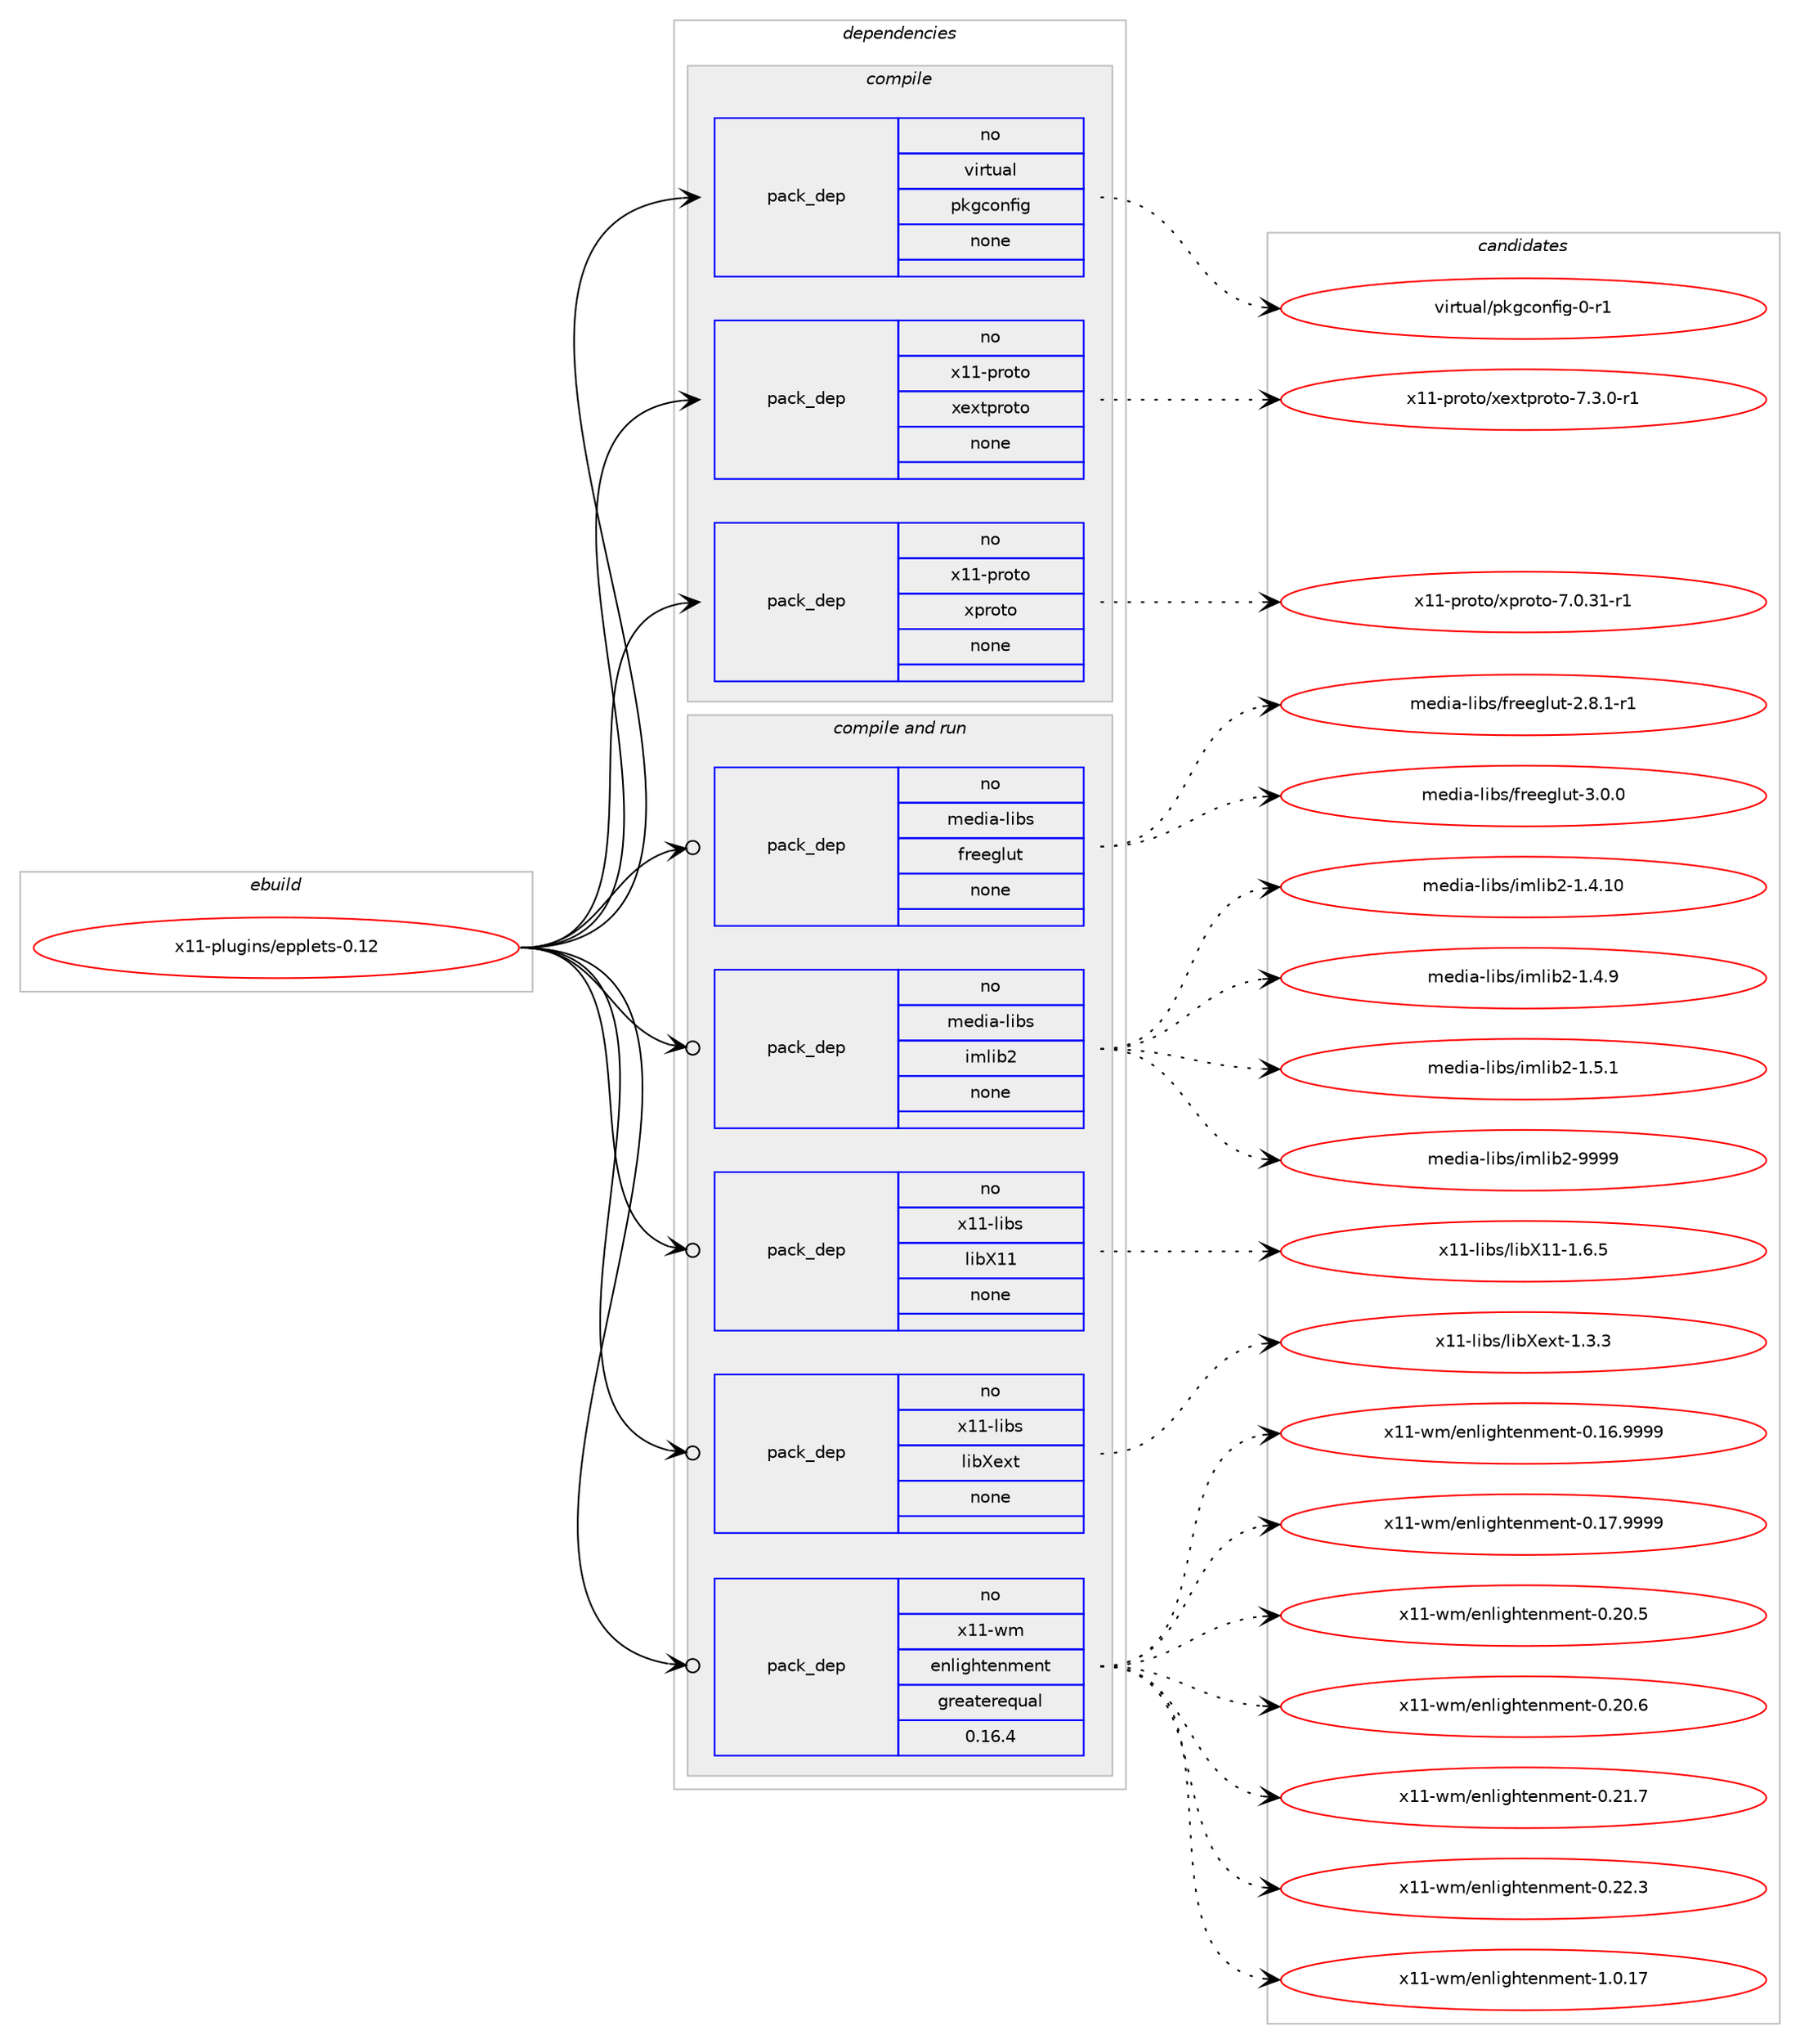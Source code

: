 digraph prolog {

# *************
# Graph options
# *************

newrank=true;
concentrate=true;
compound=true;
graph [rankdir=LR,fontname=Helvetica,fontsize=10,ranksep=1.5];#, ranksep=2.5, nodesep=0.2];
edge  [arrowhead=vee];
node  [fontname=Helvetica,fontsize=10];

# **********
# The ebuild
# **********

subgraph cluster_leftcol {
color=gray;
rank=same;
label=<<i>ebuild</i>>;
id [label="x11-plugins/epplets-0.12", color=red, width=4, href="../x11-plugins/epplets-0.12.svg"];
}

# ****************
# The dependencies
# ****************

subgraph cluster_midcol {
color=gray;
label=<<i>dependencies</i>>;
subgraph cluster_compile {
fillcolor="#eeeeee";
style=filled;
label=<<i>compile</i>>;
subgraph pack7977 {
dependency9330 [label=<<TABLE BORDER="0" CELLBORDER="1" CELLSPACING="0" CELLPADDING="4" WIDTH="220"><TR><TD ROWSPAN="6" CELLPADDING="30">pack_dep</TD></TR><TR><TD WIDTH="110">no</TD></TR><TR><TD>virtual</TD></TR><TR><TD>pkgconfig</TD></TR><TR><TD>none</TD></TR><TR><TD></TD></TR></TABLE>>, shape=none, color=blue];
}
id:e -> dependency9330:w [weight=20,style="solid",arrowhead="vee"];
subgraph pack7978 {
dependency9331 [label=<<TABLE BORDER="0" CELLBORDER="1" CELLSPACING="0" CELLPADDING="4" WIDTH="220"><TR><TD ROWSPAN="6" CELLPADDING="30">pack_dep</TD></TR><TR><TD WIDTH="110">no</TD></TR><TR><TD>x11-proto</TD></TR><TR><TD>xextproto</TD></TR><TR><TD>none</TD></TR><TR><TD></TD></TR></TABLE>>, shape=none, color=blue];
}
id:e -> dependency9331:w [weight=20,style="solid",arrowhead="vee"];
subgraph pack7979 {
dependency9332 [label=<<TABLE BORDER="0" CELLBORDER="1" CELLSPACING="0" CELLPADDING="4" WIDTH="220"><TR><TD ROWSPAN="6" CELLPADDING="30">pack_dep</TD></TR><TR><TD WIDTH="110">no</TD></TR><TR><TD>x11-proto</TD></TR><TR><TD>xproto</TD></TR><TR><TD>none</TD></TR><TR><TD></TD></TR></TABLE>>, shape=none, color=blue];
}
id:e -> dependency9332:w [weight=20,style="solid",arrowhead="vee"];
}
subgraph cluster_compileandrun {
fillcolor="#eeeeee";
style=filled;
label=<<i>compile and run</i>>;
subgraph pack7980 {
dependency9333 [label=<<TABLE BORDER="0" CELLBORDER="1" CELLSPACING="0" CELLPADDING="4" WIDTH="220"><TR><TD ROWSPAN="6" CELLPADDING="30">pack_dep</TD></TR><TR><TD WIDTH="110">no</TD></TR><TR><TD>media-libs</TD></TR><TR><TD>freeglut</TD></TR><TR><TD>none</TD></TR><TR><TD></TD></TR></TABLE>>, shape=none, color=blue];
}
id:e -> dependency9333:w [weight=20,style="solid",arrowhead="odotvee"];
subgraph pack7981 {
dependency9334 [label=<<TABLE BORDER="0" CELLBORDER="1" CELLSPACING="0" CELLPADDING="4" WIDTH="220"><TR><TD ROWSPAN="6" CELLPADDING="30">pack_dep</TD></TR><TR><TD WIDTH="110">no</TD></TR><TR><TD>media-libs</TD></TR><TR><TD>imlib2</TD></TR><TR><TD>none</TD></TR><TR><TD></TD></TR></TABLE>>, shape=none, color=blue];
}
id:e -> dependency9334:w [weight=20,style="solid",arrowhead="odotvee"];
subgraph pack7982 {
dependency9335 [label=<<TABLE BORDER="0" CELLBORDER="1" CELLSPACING="0" CELLPADDING="4" WIDTH="220"><TR><TD ROWSPAN="6" CELLPADDING="30">pack_dep</TD></TR><TR><TD WIDTH="110">no</TD></TR><TR><TD>x11-libs</TD></TR><TR><TD>libX11</TD></TR><TR><TD>none</TD></TR><TR><TD></TD></TR></TABLE>>, shape=none, color=blue];
}
id:e -> dependency9335:w [weight=20,style="solid",arrowhead="odotvee"];
subgraph pack7983 {
dependency9336 [label=<<TABLE BORDER="0" CELLBORDER="1" CELLSPACING="0" CELLPADDING="4" WIDTH="220"><TR><TD ROWSPAN="6" CELLPADDING="30">pack_dep</TD></TR><TR><TD WIDTH="110">no</TD></TR><TR><TD>x11-libs</TD></TR><TR><TD>libXext</TD></TR><TR><TD>none</TD></TR><TR><TD></TD></TR></TABLE>>, shape=none, color=blue];
}
id:e -> dependency9336:w [weight=20,style="solid",arrowhead="odotvee"];
subgraph pack7984 {
dependency9337 [label=<<TABLE BORDER="0" CELLBORDER="1" CELLSPACING="0" CELLPADDING="4" WIDTH="220"><TR><TD ROWSPAN="6" CELLPADDING="30">pack_dep</TD></TR><TR><TD WIDTH="110">no</TD></TR><TR><TD>x11-wm</TD></TR><TR><TD>enlightenment</TD></TR><TR><TD>greaterequal</TD></TR><TR><TD>0.16.4</TD></TR></TABLE>>, shape=none, color=blue];
}
id:e -> dependency9337:w [weight=20,style="solid",arrowhead="odotvee"];
}
subgraph cluster_run {
fillcolor="#eeeeee";
style=filled;
label=<<i>run</i>>;
}
}

# **************
# The candidates
# **************

subgraph cluster_choices {
rank=same;
color=gray;
label=<<i>candidates</i>>;

subgraph choice7977 {
color=black;
nodesep=1;
choice11810511411611797108471121071039911111010210510345484511449 [label="virtual/pkgconfig-0-r1", color=red, width=4,href="../virtual/pkgconfig-0-r1.svg"];
dependency9330:e -> choice11810511411611797108471121071039911111010210510345484511449:w [style=dotted,weight="100"];
}
subgraph choice7978 {
color=black;
nodesep=1;
choice120494945112114111116111471201011201161121141111161114555465146484511449 [label="x11-proto/xextproto-7.3.0-r1", color=red, width=4,href="../x11-proto/xextproto-7.3.0-r1.svg"];
dependency9331:e -> choice120494945112114111116111471201011201161121141111161114555465146484511449:w [style=dotted,weight="100"];
}
subgraph choice7979 {
color=black;
nodesep=1;
choice12049494511211411111611147120112114111116111455546484651494511449 [label="x11-proto/xproto-7.0.31-r1", color=red, width=4,href="../x11-proto/xproto-7.0.31-r1.svg"];
dependency9332:e -> choice12049494511211411111611147120112114111116111455546484651494511449:w [style=dotted,weight="100"];
}
subgraph choice7980 {
color=black;
nodesep=1;
choice109101100105974510810598115471021141011011031081171164550465646494511449 [label="media-libs/freeglut-2.8.1-r1", color=red, width=4,href="../media-libs/freeglut-2.8.1-r1.svg"];
choice10910110010597451081059811547102114101101103108117116455146484648 [label="media-libs/freeglut-3.0.0", color=red, width=4,href="../media-libs/freeglut-3.0.0.svg"];
dependency9333:e -> choice109101100105974510810598115471021141011011031081171164550465646494511449:w [style=dotted,weight="100"];
dependency9333:e -> choice10910110010597451081059811547102114101101103108117116455146484648:w [style=dotted,weight="100"];
}
subgraph choice7981 {
color=black;
nodesep=1;
choice10910110010597451081059811547105109108105985045494652464948 [label="media-libs/imlib2-1.4.10", color=red, width=4,href="../media-libs/imlib2-1.4.10.svg"];
choice109101100105974510810598115471051091081059850454946524657 [label="media-libs/imlib2-1.4.9", color=red, width=4,href="../media-libs/imlib2-1.4.9.svg"];
choice109101100105974510810598115471051091081059850454946534649 [label="media-libs/imlib2-1.5.1", color=red, width=4,href="../media-libs/imlib2-1.5.1.svg"];
choice1091011001059745108105981154710510910810598504557575757 [label="media-libs/imlib2-9999", color=red, width=4,href="../media-libs/imlib2-9999.svg"];
dependency9334:e -> choice10910110010597451081059811547105109108105985045494652464948:w [style=dotted,weight="100"];
dependency9334:e -> choice109101100105974510810598115471051091081059850454946524657:w [style=dotted,weight="100"];
dependency9334:e -> choice109101100105974510810598115471051091081059850454946534649:w [style=dotted,weight="100"];
dependency9334:e -> choice1091011001059745108105981154710510910810598504557575757:w [style=dotted,weight="100"];
}
subgraph choice7982 {
color=black;
nodesep=1;
choice120494945108105981154710810598884949454946544653 [label="x11-libs/libX11-1.6.5", color=red, width=4,href="../x11-libs/libX11-1.6.5.svg"];
dependency9335:e -> choice120494945108105981154710810598884949454946544653:w [style=dotted,weight="100"];
}
subgraph choice7983 {
color=black;
nodesep=1;
choice12049494510810598115471081059888101120116454946514651 [label="x11-libs/libXext-1.3.3", color=red, width=4,href="../x11-libs/libXext-1.3.3.svg"];
dependency9336:e -> choice12049494510810598115471081059888101120116454946514651:w [style=dotted,weight="100"];
}
subgraph choice7984 {
color=black;
nodesep=1;
choice1204949451191094710111010810510310411610111010910111011645484649544657575757 [label="x11-wm/enlightenment-0.16.9999", color=red, width=4,href="../x11-wm/enlightenment-0.16.9999.svg"];
choice1204949451191094710111010810510310411610111010910111011645484649554657575757 [label="x11-wm/enlightenment-0.17.9999", color=red, width=4,href="../x11-wm/enlightenment-0.17.9999.svg"];
choice1204949451191094710111010810510310411610111010910111011645484650484653 [label="x11-wm/enlightenment-0.20.5", color=red, width=4,href="../x11-wm/enlightenment-0.20.5.svg"];
choice1204949451191094710111010810510310411610111010910111011645484650484654 [label="x11-wm/enlightenment-0.20.6", color=red, width=4,href="../x11-wm/enlightenment-0.20.6.svg"];
choice1204949451191094710111010810510310411610111010910111011645484650494655 [label="x11-wm/enlightenment-0.21.7", color=red, width=4,href="../x11-wm/enlightenment-0.21.7.svg"];
choice1204949451191094710111010810510310411610111010910111011645484650504651 [label="x11-wm/enlightenment-0.22.3", color=red, width=4,href="../x11-wm/enlightenment-0.22.3.svg"];
choice1204949451191094710111010810510310411610111010910111011645494648464955 [label="x11-wm/enlightenment-1.0.17", color=red, width=4,href="../x11-wm/enlightenment-1.0.17.svg"];
dependency9337:e -> choice1204949451191094710111010810510310411610111010910111011645484649544657575757:w [style=dotted,weight="100"];
dependency9337:e -> choice1204949451191094710111010810510310411610111010910111011645484649554657575757:w [style=dotted,weight="100"];
dependency9337:e -> choice1204949451191094710111010810510310411610111010910111011645484650484653:w [style=dotted,weight="100"];
dependency9337:e -> choice1204949451191094710111010810510310411610111010910111011645484650484654:w [style=dotted,weight="100"];
dependency9337:e -> choice1204949451191094710111010810510310411610111010910111011645484650494655:w [style=dotted,weight="100"];
dependency9337:e -> choice1204949451191094710111010810510310411610111010910111011645484650504651:w [style=dotted,weight="100"];
dependency9337:e -> choice1204949451191094710111010810510310411610111010910111011645494648464955:w [style=dotted,weight="100"];
}
}

}
